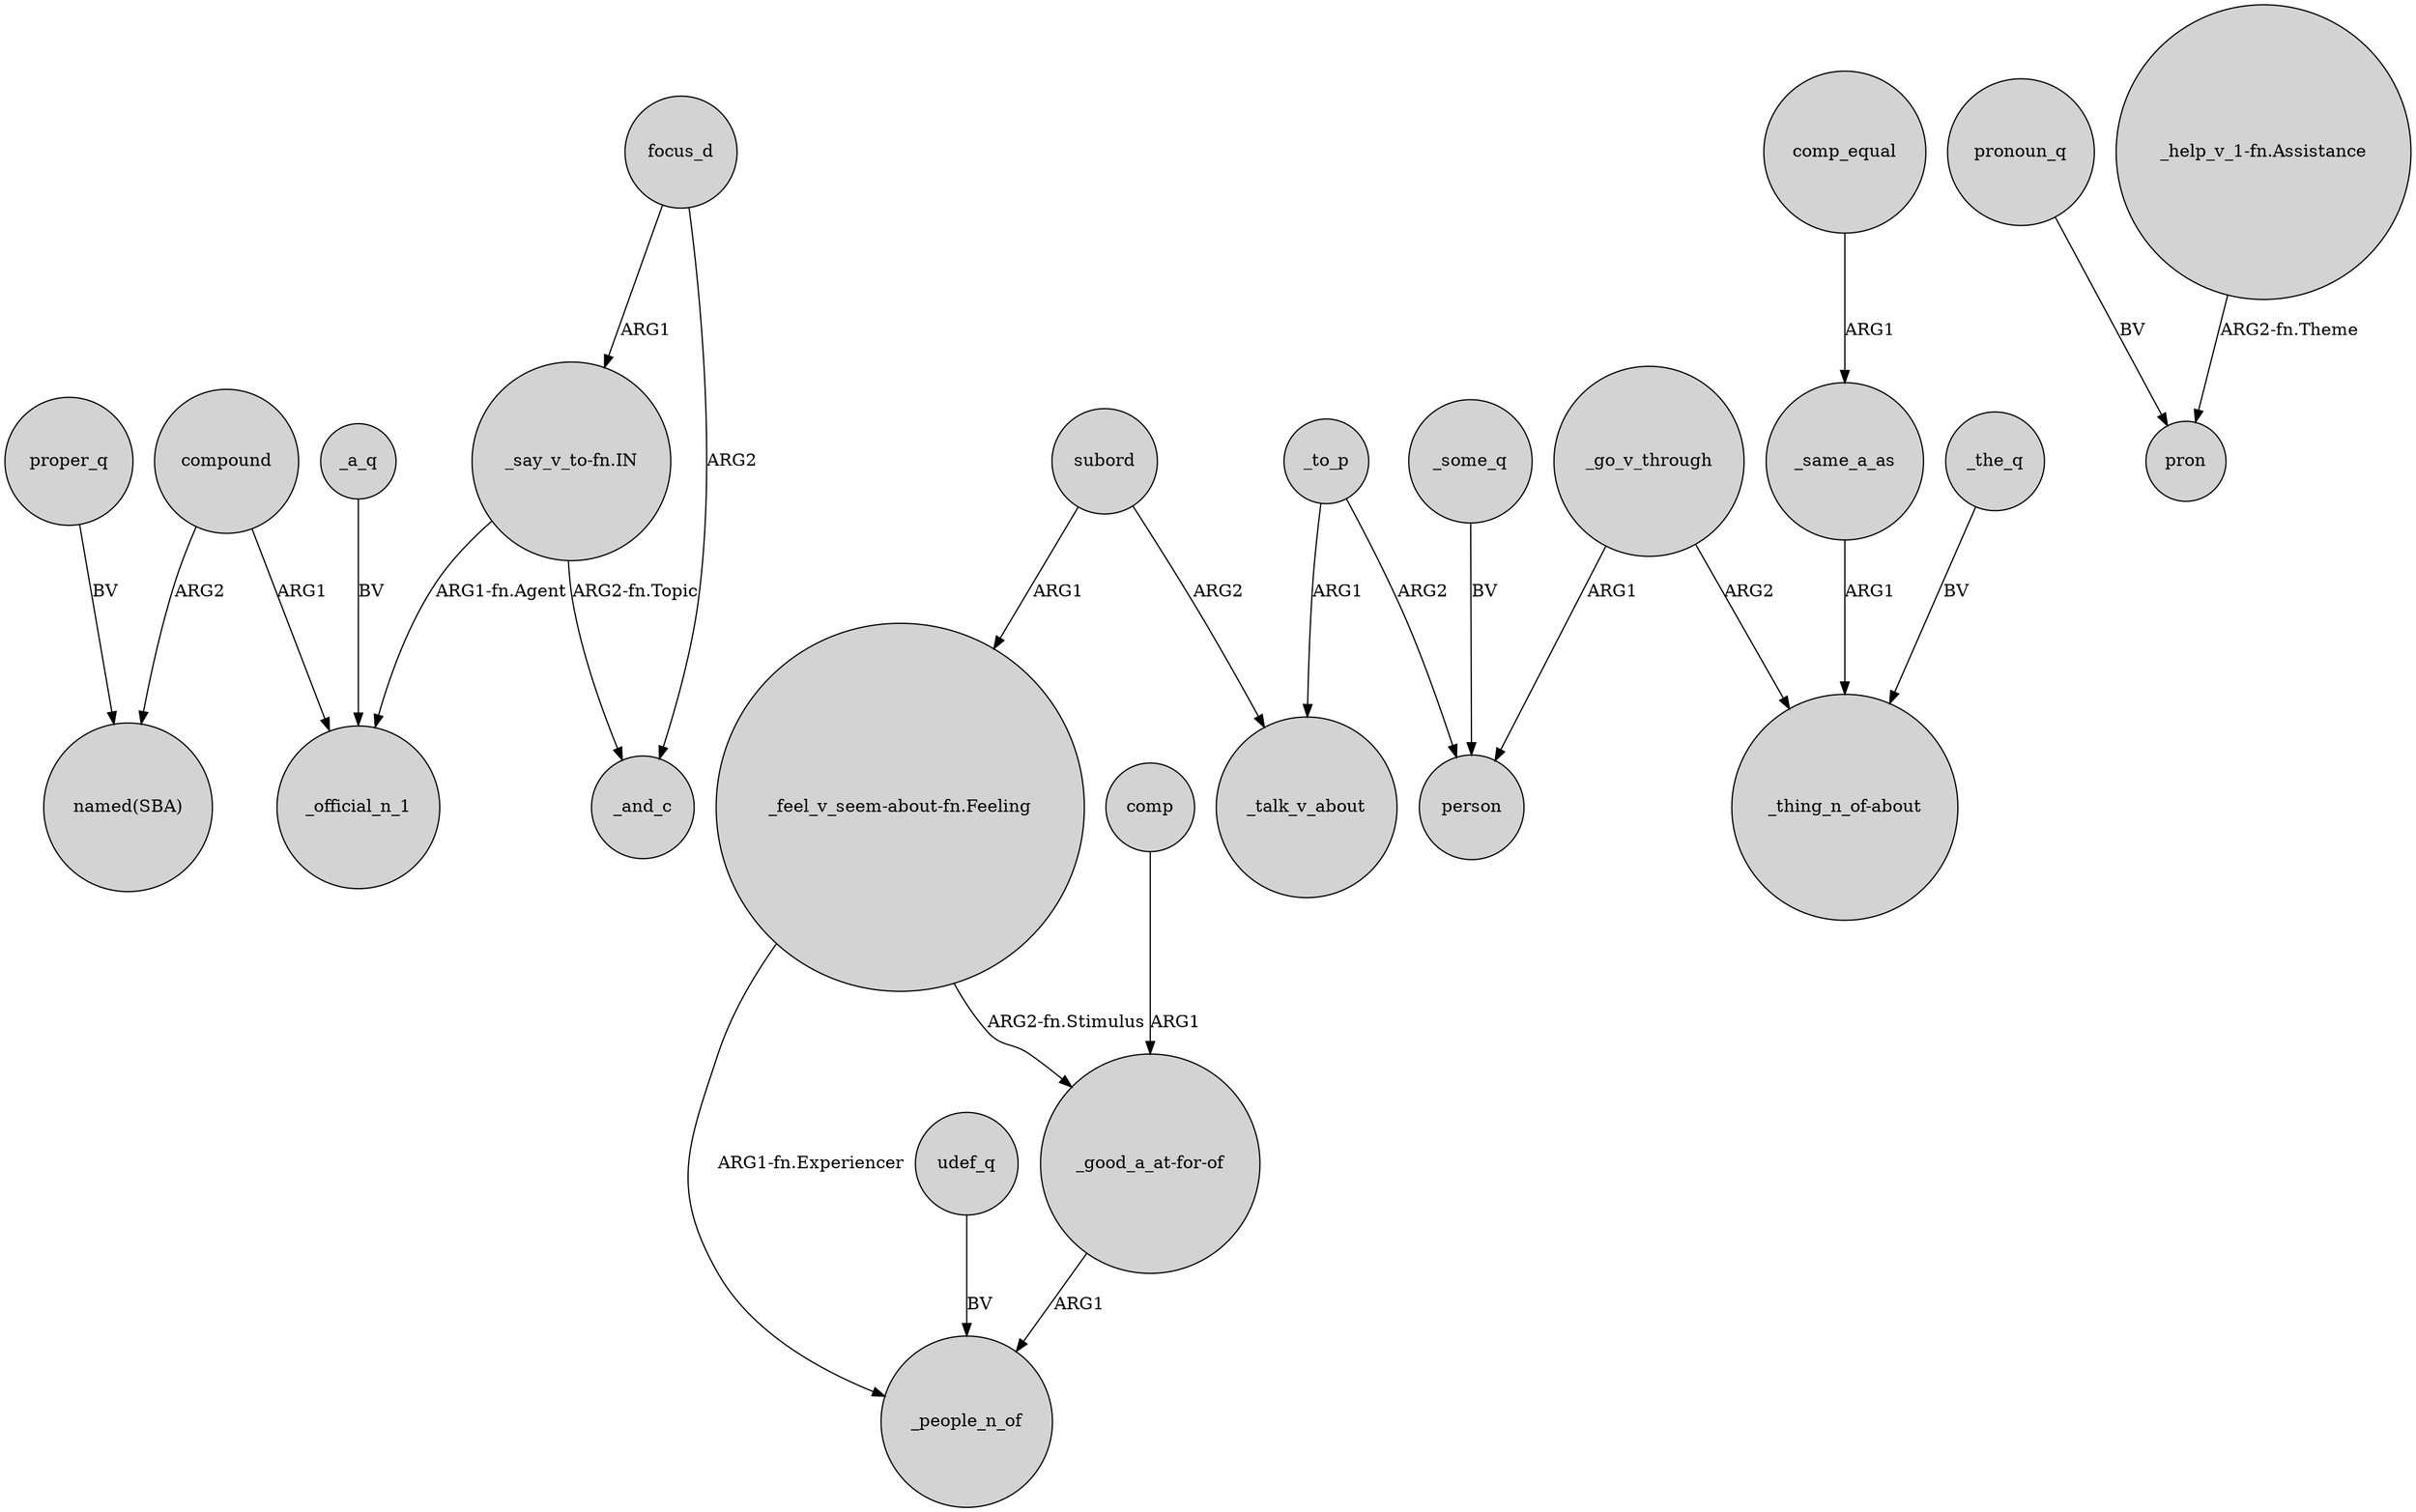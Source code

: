digraph {
	node [shape=circle style=filled]
	proper_q -> "named(SBA)" [label=BV]
	"_feel_v_seem-about-fn.Feeling" -> _people_n_of [label="ARG1-fn.Experiencer"]
	subord -> "_feel_v_seem-about-fn.Feeling" [label=ARG1]
	comp -> "_good_a_at-for-of" [label=ARG1]
	"_say_v_to-fn.IN" -> _official_n_1 [label="ARG1-fn.Agent"]
	_go_v_through -> "_thing_n_of-about" [label=ARG2]
	focus_d -> _and_c [label=ARG2]
	focus_d -> "_say_v_to-fn.IN" [label=ARG1]
	_to_p -> _talk_v_about [label=ARG1]
	"_feel_v_seem-about-fn.Feeling" -> "_good_a_at-for-of" [label="ARG2-fn.Stimulus"]
	pronoun_q -> pron [label=BV]
	"_help_v_1-fn.Assistance" -> pron [label="ARG2-fn.Theme"]
	udef_q -> _people_n_of [label=BV]
	_a_q -> _official_n_1 [label=BV]
	comp_equal -> _same_a_as [label=ARG1]
	_some_q -> person [label=BV]
	subord -> _talk_v_about [label=ARG2]
	compound -> "named(SBA)" [label=ARG2]
	"_say_v_to-fn.IN" -> _and_c [label="ARG2-fn.Topic"]
	"_good_a_at-for-of" -> _people_n_of [label=ARG1]
	compound -> _official_n_1 [label=ARG1]
	_the_q -> "_thing_n_of-about" [label=BV]
	_go_v_through -> person [label=ARG1]
	_same_a_as -> "_thing_n_of-about" [label=ARG1]
	_to_p -> person [label=ARG2]
}
